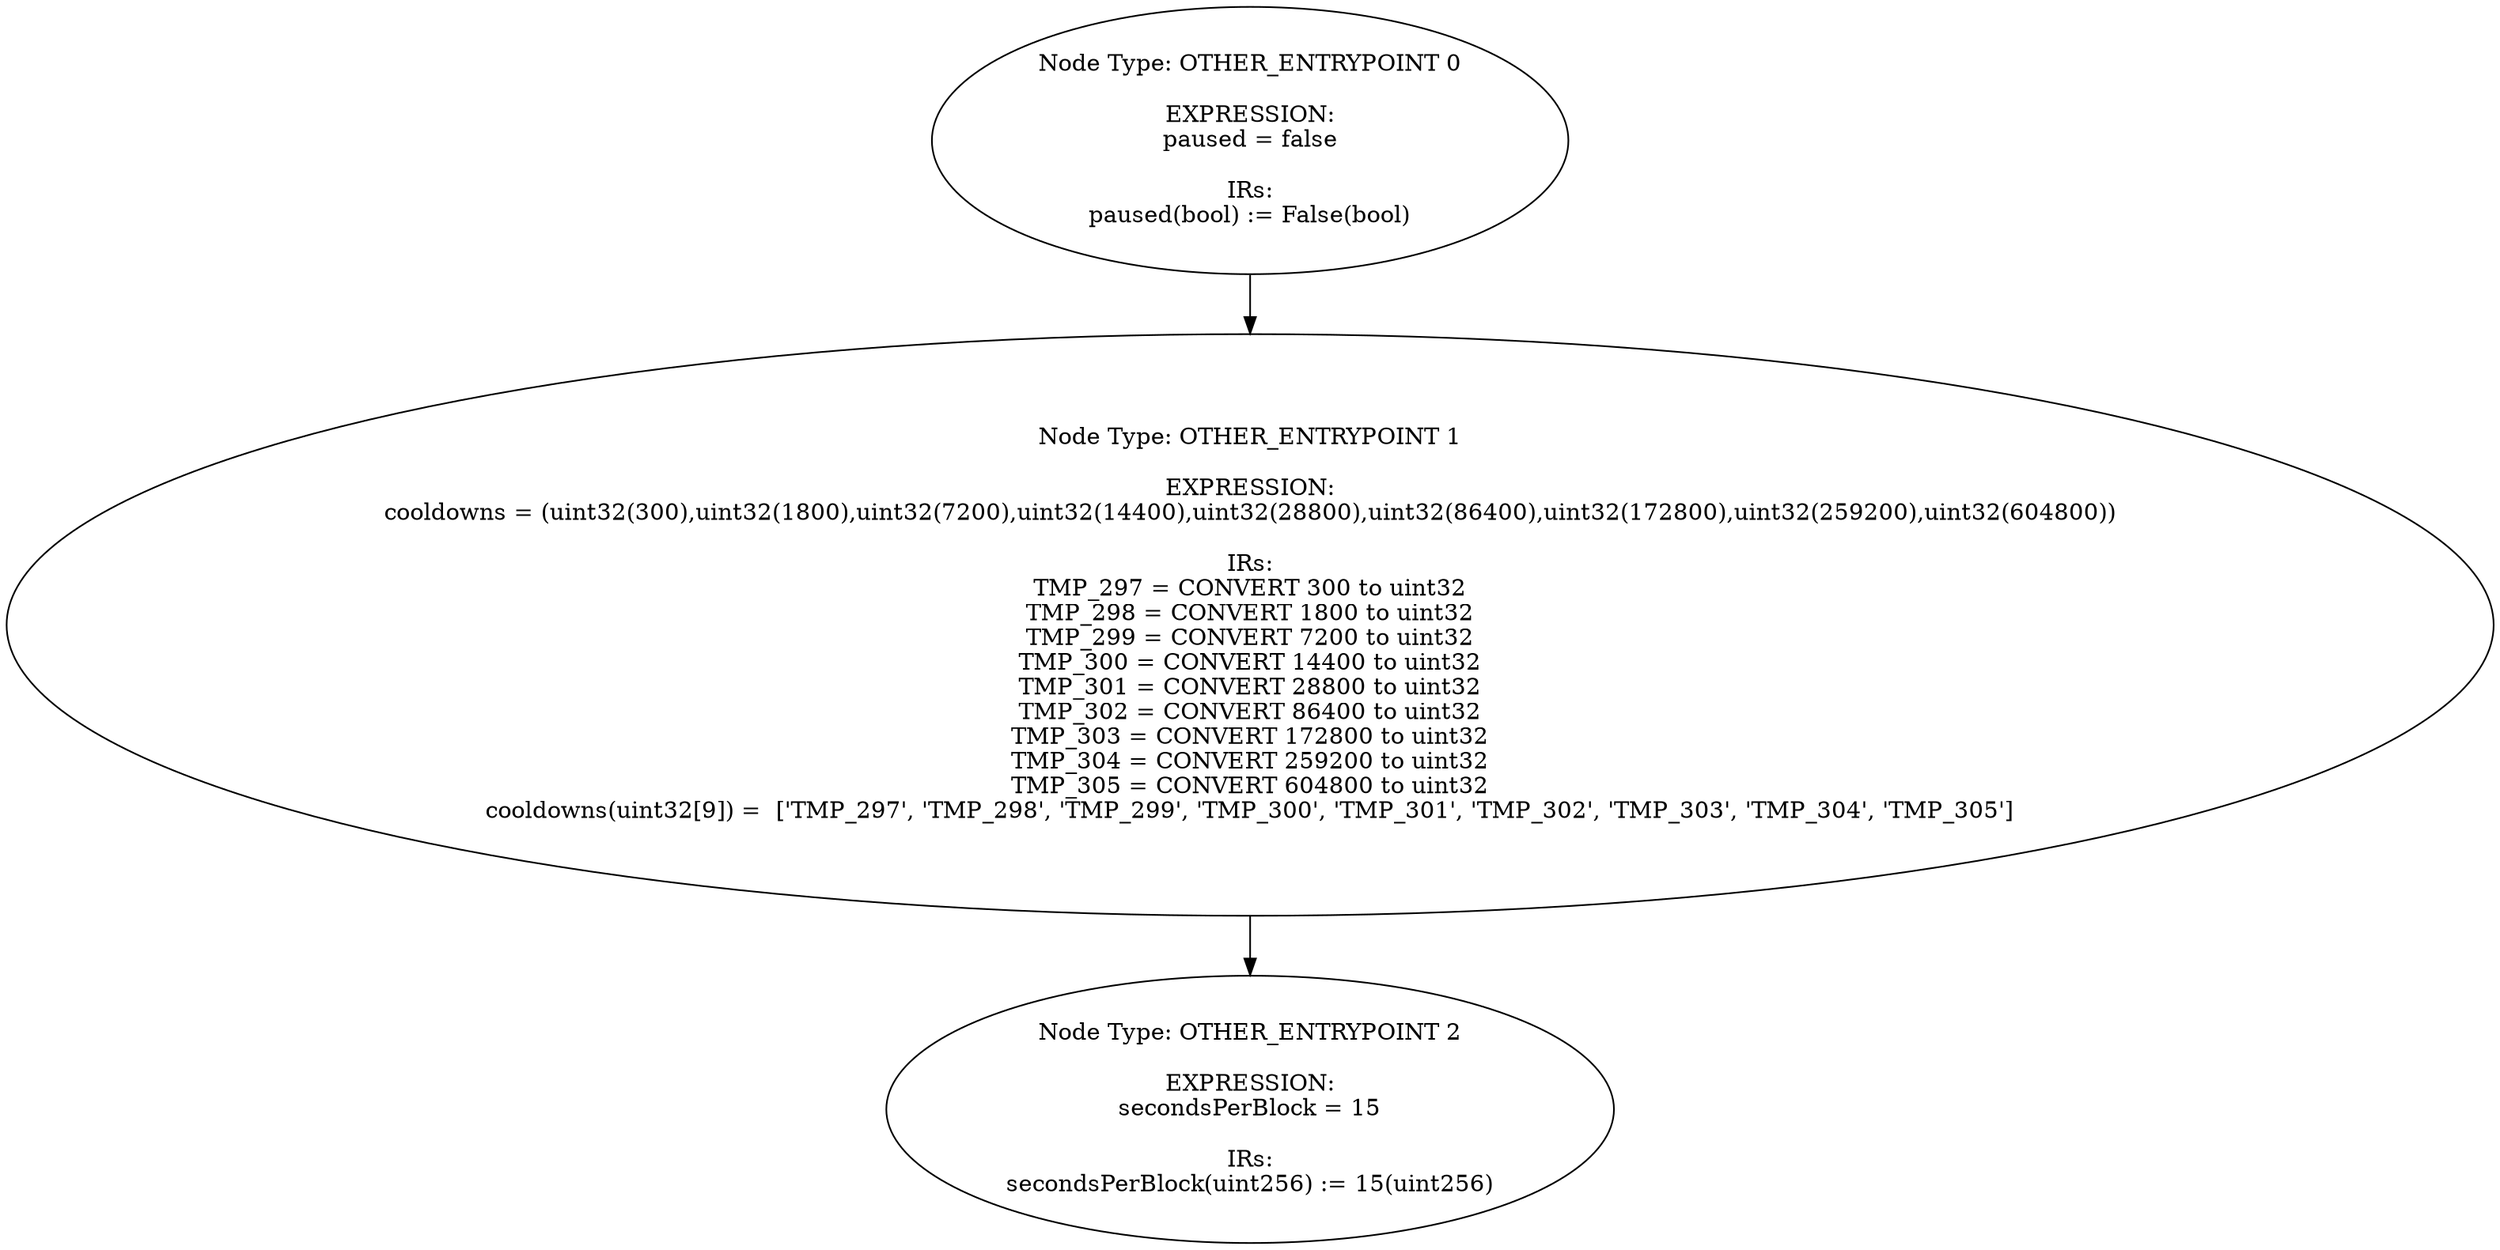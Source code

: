 digraph{
0[label="Node Type: OTHER_ENTRYPOINT 0

EXPRESSION:
paused = false

IRs:
paused(bool) := False(bool)"];
0->1;
1[label="Node Type: OTHER_ENTRYPOINT 1

EXPRESSION:
cooldowns = (uint32(300),uint32(1800),uint32(7200),uint32(14400),uint32(28800),uint32(86400),uint32(172800),uint32(259200),uint32(604800))

IRs:
TMP_297 = CONVERT 300 to uint32
TMP_298 = CONVERT 1800 to uint32
TMP_299 = CONVERT 7200 to uint32
TMP_300 = CONVERT 14400 to uint32
TMP_301 = CONVERT 28800 to uint32
TMP_302 = CONVERT 86400 to uint32
TMP_303 = CONVERT 172800 to uint32
TMP_304 = CONVERT 259200 to uint32
TMP_305 = CONVERT 604800 to uint32
cooldowns(uint32[9]) =  ['TMP_297', 'TMP_298', 'TMP_299', 'TMP_300', 'TMP_301', 'TMP_302', 'TMP_303', 'TMP_304', 'TMP_305']"];
1->2;
2[label="Node Type: OTHER_ENTRYPOINT 2

EXPRESSION:
secondsPerBlock = 15

IRs:
secondsPerBlock(uint256) := 15(uint256)"];
}
